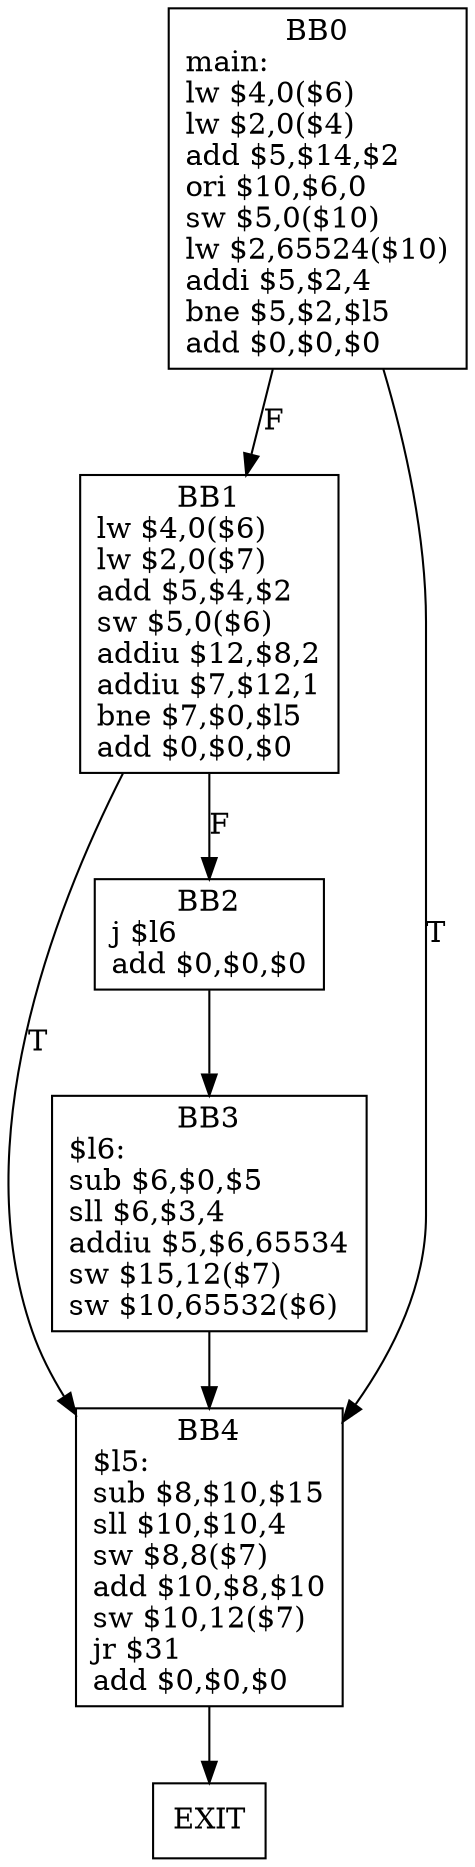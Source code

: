 digraph G1 {
node [shape = box];
BB0 [label = "BB0\nmain:\llw $4,0($6)\llw $2,0($4)\ladd $5,$14,$2\lori $10,$6,0\lsw $5,0($10)\llw $2,65524($10)\laddi $5,$2,4\lbne $5,$2,$l5\ladd $0,$0,$0\l"] ;
BB0 -> BB1 [style = filled, label = "F"];
BB0 -> BB4[style = filled, label = "T"];
BB1 [label = "BB1\nlw $4,0($6)\llw $2,0($7)\ladd $5,$4,$2\lsw $5,0($6)\laddiu $12,$8,2\laddiu $7,$12,1\lbne $7,$0,$l5\ladd $0,$0,$0\l"] ;
BB1 -> BB2 [style = filled, label = "F"];
BB1 -> BB4[style = filled, label = "T"];
BB2 [label = "BB2\nj $l6\ladd $0,$0,$0\l"] ;
BB2 -> BB3 [style = filled, label = ""];
BB3 [label = "BB3\n$l6:\lsub $6,$0,$5\lsll $6,$3,4\laddiu $5,$6,65534\lsw $15,12($7)\lsw $10,65532($6)\l"] ;
BB3 -> BB4 [style = filled, label = ""];
BB4 [label = "BB4\n$l5:\lsub $8,$10,$15\lsll $10,$10,4\lsw $8,8($7)\ladd $10,$8,$10\lsw $10,12($7)\ljr $31\ladd $0,$0,$0\l"] ;
BB4 -> EXIT  [style = filled, label = ""];
}
